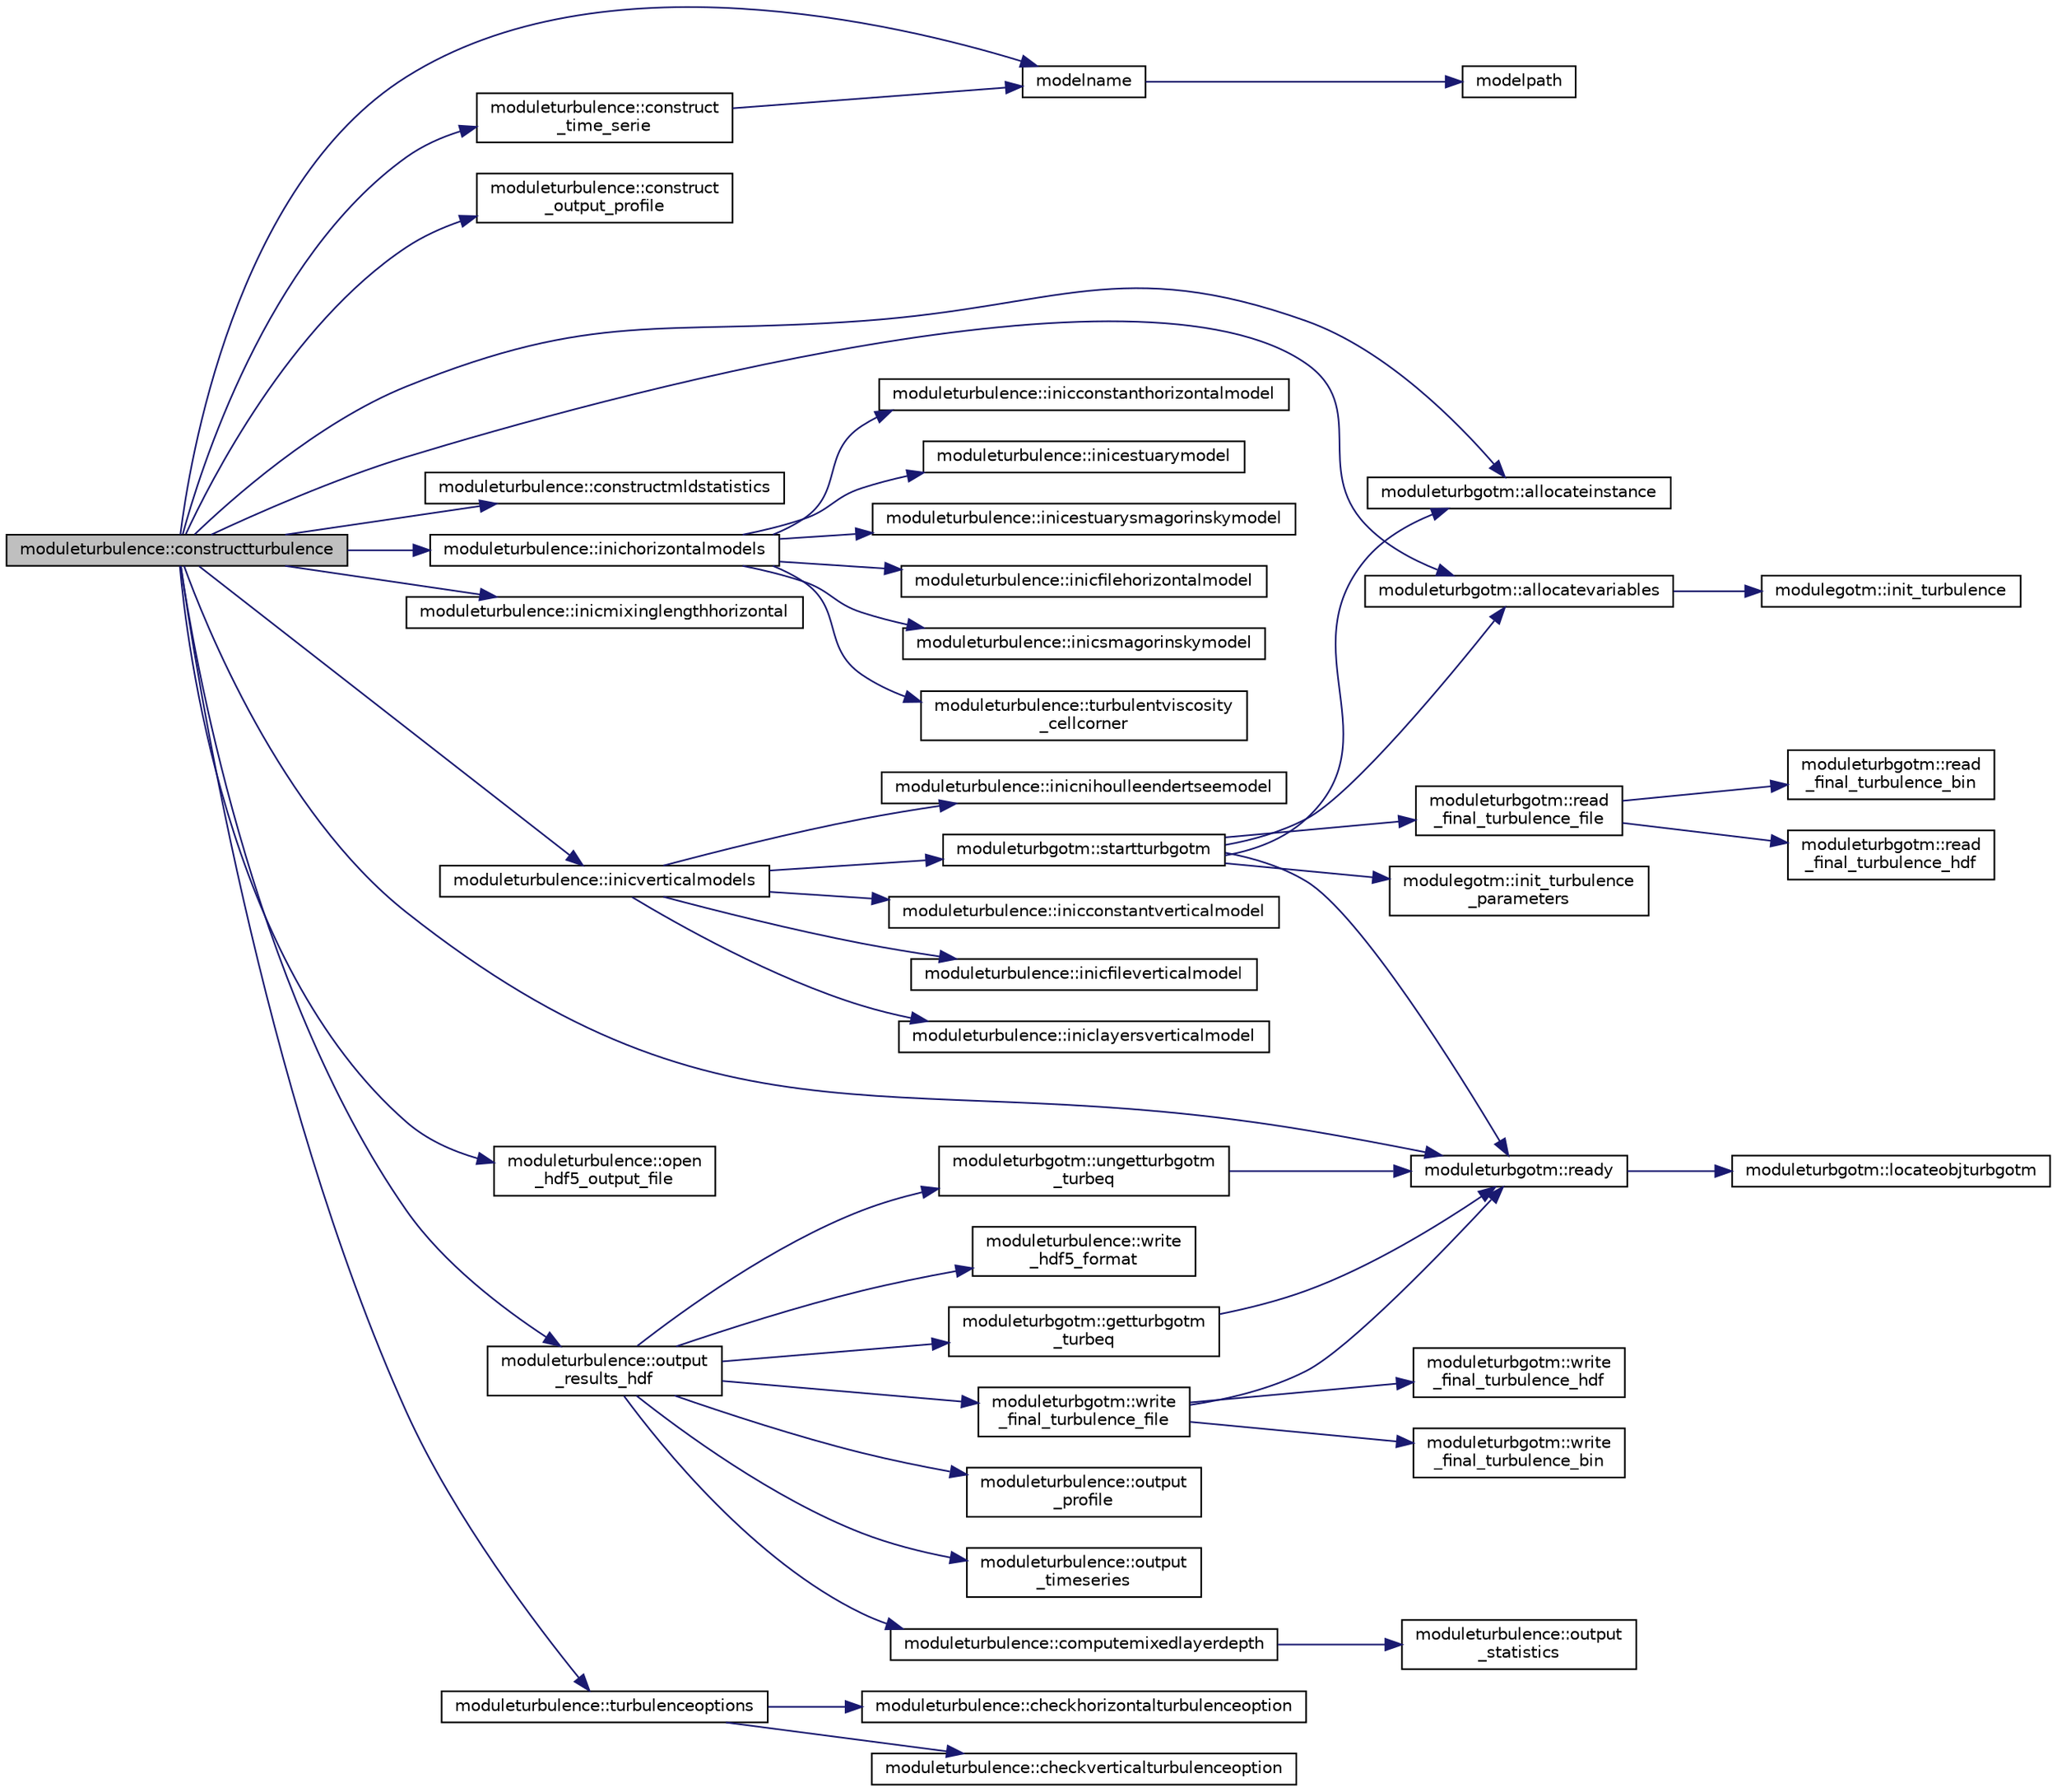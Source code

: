 digraph "moduleturbulence::constructturbulence"
{
 // LATEX_PDF_SIZE
  edge [fontname="Helvetica",fontsize="10",labelfontname="Helvetica",labelfontsize="10"];
  node [fontname="Helvetica",fontsize="10",shape=record];
  rankdir="LR";
  Node1 [label="moduleturbulence::constructturbulence",height=0.2,width=0.4,color="black", fillcolor="grey75", style="filled", fontcolor="black",tooltip=" "];
  Node1 -> Node2 [color="midnightblue",fontsize="10",style="solid",fontname="Helvetica"];
  Node2 [label="moduleturbgotm::allocateinstance",height=0.2,width=0.4,color="black", fillcolor="white", style="filled",URL="$namespacemoduleturbgotm.html#a1f367dad0fd7a9dba96b5da89226bfdb",tooltip=" "];
  Node1 -> Node3 [color="midnightblue",fontsize="10",style="solid",fontname="Helvetica"];
  Node3 [label="moduleturbgotm::allocatevariables",height=0.2,width=0.4,color="black", fillcolor="white", style="filled",URL="$namespacemoduleturbgotm.html#ad863a5918db79e19552388fff6750b22",tooltip=" "];
  Node3 -> Node4 [color="midnightblue",fontsize="10",style="solid",fontname="Helvetica"];
  Node4 [label="modulegotm::init_turbulence",height=0.2,width=0.4,color="black", fillcolor="white", style="filled",URL="$namespacemodulegotm.html#a2bcdea4da65e0575591794282ca6ba41",tooltip=" "];
  Node1 -> Node5 [color="midnightblue",fontsize="10",style="solid",fontname="Helvetica"];
  Node5 [label="moduleturbulence::construct\l_output_profile",height=0.2,width=0.4,color="black", fillcolor="white", style="filled",URL="$namespacemoduleturbulence.html#a4e5f190dd7da54cb916c8956e331e54c",tooltip=" "];
  Node1 -> Node6 [color="midnightblue",fontsize="10",style="solid",fontname="Helvetica"];
  Node6 [label="moduleturbulence::construct\l_time_serie",height=0.2,width=0.4,color="black", fillcolor="white", style="filled",URL="$namespacemoduleturbulence.html#abb6ebc59b95b0d9ec2ec468d7ab4b43a",tooltip=" "];
  Node6 -> Node7 [color="midnightblue",fontsize="10",style="solid",fontname="Helvetica"];
  Node7 [label="modelname",height=0.2,width=0.4,color="black", fillcolor="white", style="filled",URL="$_main_8_f90.html#af0ae0b978e6573bc461573aa66062e83",tooltip=" "];
  Node7 -> Node8 [color="midnightblue",fontsize="10",style="solid",fontname="Helvetica"];
  Node8 [label="modelpath",height=0.2,width=0.4,color="black", fillcolor="white", style="filled",URL="$_main_8_f90.html#ada5b220b45dcba73a75264dcde43e3bd",tooltip=" "];
  Node1 -> Node9 [color="midnightblue",fontsize="10",style="solid",fontname="Helvetica"];
  Node9 [label="moduleturbulence::constructmldstatistics",height=0.2,width=0.4,color="black", fillcolor="white", style="filled",URL="$namespacemoduleturbulence.html#a5e493c3242c2ad7a0f5df2178a37aa3b",tooltip=" "];
  Node1 -> Node10 [color="midnightblue",fontsize="10",style="solid",fontname="Helvetica"];
  Node10 [label="moduleturbulence::inichorizontalmodels",height=0.2,width=0.4,color="black", fillcolor="white", style="filled",URL="$namespacemoduleturbulence.html#a7d9753f3c1a5db2dfb55d80111926a99",tooltip=" "];
  Node10 -> Node11 [color="midnightblue",fontsize="10",style="solid",fontname="Helvetica"];
  Node11 [label="moduleturbulence::inicconstanthorizontalmodel",height=0.2,width=0.4,color="black", fillcolor="white", style="filled",URL="$namespacemoduleturbulence.html#a1d7775ffdad42a39e0e66a78b56f8faf",tooltip=" "];
  Node10 -> Node12 [color="midnightblue",fontsize="10",style="solid",fontname="Helvetica"];
  Node12 [label="moduleturbulence::inicestuarymodel",height=0.2,width=0.4,color="black", fillcolor="white", style="filled",URL="$namespacemoduleturbulence.html#ad65bc066b505edcac467325fc067aa87",tooltip=" "];
  Node10 -> Node13 [color="midnightblue",fontsize="10",style="solid",fontname="Helvetica"];
  Node13 [label="moduleturbulence::inicestuarysmagorinskymodel",height=0.2,width=0.4,color="black", fillcolor="white", style="filled",URL="$namespacemoduleturbulence.html#a7dcc612b541b2355f6ee7df80ef63634",tooltip=" "];
  Node10 -> Node14 [color="midnightblue",fontsize="10",style="solid",fontname="Helvetica"];
  Node14 [label="moduleturbulence::inicfilehorizontalmodel",height=0.2,width=0.4,color="black", fillcolor="white", style="filled",URL="$namespacemoduleturbulence.html#af876648dc22afb9f49305a2d9c2f1be4",tooltip=" "];
  Node10 -> Node15 [color="midnightblue",fontsize="10",style="solid",fontname="Helvetica"];
  Node15 [label="moduleturbulence::inicsmagorinskymodel",height=0.2,width=0.4,color="black", fillcolor="white", style="filled",URL="$namespacemoduleturbulence.html#a3ccb54fdbe649b382ed14de6135fd7b9",tooltip=" "];
  Node10 -> Node16 [color="midnightblue",fontsize="10",style="solid",fontname="Helvetica"];
  Node16 [label="moduleturbulence::turbulentviscosity\l_cellcorner",height=0.2,width=0.4,color="black", fillcolor="white", style="filled",URL="$namespacemoduleturbulence.html#ab7894e5b2120544a23a97a5dec146823",tooltip=" "];
  Node1 -> Node17 [color="midnightblue",fontsize="10",style="solid",fontname="Helvetica"];
  Node17 [label="moduleturbulence::inicmixinglengthhorizontal",height=0.2,width=0.4,color="black", fillcolor="white", style="filled",URL="$namespacemoduleturbulence.html#af1c597f7f366a455e6e36dbc70ea56b6",tooltip=" "];
  Node1 -> Node18 [color="midnightblue",fontsize="10",style="solid",fontname="Helvetica"];
  Node18 [label="moduleturbulence::inicverticalmodels",height=0.2,width=0.4,color="black", fillcolor="white", style="filled",URL="$namespacemoduleturbulence.html#a676ecd9b2dc8e4fd2506801b206e0fdc",tooltip=" "];
  Node18 -> Node19 [color="midnightblue",fontsize="10",style="solid",fontname="Helvetica"];
  Node19 [label="moduleturbulence::inicconstantverticalmodel",height=0.2,width=0.4,color="black", fillcolor="white", style="filled",URL="$namespacemoduleturbulence.html#a2cecb8eb2b3e94ef70af30650d368ef8",tooltip=" "];
  Node18 -> Node20 [color="midnightblue",fontsize="10",style="solid",fontname="Helvetica"];
  Node20 [label="moduleturbulence::inicfileverticalmodel",height=0.2,width=0.4,color="black", fillcolor="white", style="filled",URL="$namespacemoduleturbulence.html#abccdbd06f5d7520144dadb5297887cfb",tooltip=" "];
  Node18 -> Node21 [color="midnightblue",fontsize="10",style="solid",fontname="Helvetica"];
  Node21 [label="moduleturbulence::iniclayersverticalmodel",height=0.2,width=0.4,color="black", fillcolor="white", style="filled",URL="$namespacemoduleturbulence.html#af52d9bce4123a146f0b750fab46833ee",tooltip=" "];
  Node18 -> Node22 [color="midnightblue",fontsize="10",style="solid",fontname="Helvetica"];
  Node22 [label="moduleturbulence::inicnihoulleendertseemodel",height=0.2,width=0.4,color="black", fillcolor="white", style="filled",URL="$namespacemoduleturbulence.html#a59fa0936c4e079b4094b7b50f09a8092",tooltip=" "];
  Node18 -> Node23 [color="midnightblue",fontsize="10",style="solid",fontname="Helvetica"];
  Node23 [label="moduleturbgotm::startturbgotm",height=0.2,width=0.4,color="black", fillcolor="white", style="filled",URL="$namespacemoduleturbgotm.html#afec05d1f2478d9567072668933a062af",tooltip=" "];
  Node23 -> Node2 [color="midnightblue",fontsize="10",style="solid",fontname="Helvetica"];
  Node23 -> Node3 [color="midnightblue",fontsize="10",style="solid",fontname="Helvetica"];
  Node23 -> Node24 [color="midnightblue",fontsize="10",style="solid",fontname="Helvetica"];
  Node24 [label="modulegotm::init_turbulence\l_parameters",height=0.2,width=0.4,color="black", fillcolor="white", style="filled",URL="$namespacemodulegotm.html#a88820406e3c80bbfc120dbf96b66424b",tooltip=" "];
  Node23 -> Node25 [color="midnightblue",fontsize="10",style="solid",fontname="Helvetica"];
  Node25 [label="moduleturbgotm::read\l_final_turbulence_file",height=0.2,width=0.4,color="black", fillcolor="white", style="filled",URL="$namespacemoduleturbgotm.html#ab114933503d89cc8e18f4e52c7e97c80",tooltip=" "];
  Node25 -> Node26 [color="midnightblue",fontsize="10",style="solid",fontname="Helvetica"];
  Node26 [label="moduleturbgotm::read\l_final_turbulence_bin",height=0.2,width=0.4,color="black", fillcolor="white", style="filled",URL="$namespacemoduleturbgotm.html#ad942836f5c266b4ce7d03ca96fdf696a",tooltip=" "];
  Node25 -> Node27 [color="midnightblue",fontsize="10",style="solid",fontname="Helvetica"];
  Node27 [label="moduleturbgotm::read\l_final_turbulence_hdf",height=0.2,width=0.4,color="black", fillcolor="white", style="filled",URL="$namespacemoduleturbgotm.html#aab5687675acff67809fd0f43e6323cd8",tooltip=" "];
  Node23 -> Node28 [color="midnightblue",fontsize="10",style="solid",fontname="Helvetica"];
  Node28 [label="moduleturbgotm::ready",height=0.2,width=0.4,color="black", fillcolor="white", style="filled",URL="$namespacemoduleturbgotm.html#a8b59a232d6c61837f14e169cef43d695",tooltip=" "];
  Node28 -> Node29 [color="midnightblue",fontsize="10",style="solid",fontname="Helvetica"];
  Node29 [label="moduleturbgotm::locateobjturbgotm",height=0.2,width=0.4,color="black", fillcolor="white", style="filled",URL="$namespacemoduleturbgotm.html#a2445ccc2c59cf2ae892fd78dda123a3d",tooltip=" "];
  Node1 -> Node7 [color="midnightblue",fontsize="10",style="solid",fontname="Helvetica"];
  Node1 -> Node30 [color="midnightblue",fontsize="10",style="solid",fontname="Helvetica"];
  Node30 [label="moduleturbulence::open\l_hdf5_output_file",height=0.2,width=0.4,color="black", fillcolor="white", style="filled",URL="$namespacemoduleturbulence.html#afa8dd99716d657032435779e03fff106",tooltip=" "];
  Node1 -> Node31 [color="midnightblue",fontsize="10",style="solid",fontname="Helvetica"];
  Node31 [label="moduleturbulence::output\l_results_hdf",height=0.2,width=0.4,color="black", fillcolor="white", style="filled",URL="$namespacemoduleturbulence.html#a3366379c368e20e48c460dff1f7585d8",tooltip=" "];
  Node31 -> Node32 [color="midnightblue",fontsize="10",style="solid",fontname="Helvetica"];
  Node32 [label="moduleturbulence::computemixedlayerdepth",height=0.2,width=0.4,color="black", fillcolor="white", style="filled",URL="$namespacemoduleturbulence.html#ad38c50749e5db481714069b7e366c4e7",tooltip=" "];
  Node32 -> Node33 [color="midnightblue",fontsize="10",style="solid",fontname="Helvetica"];
  Node33 [label="moduleturbulence::output\l_statistics",height=0.2,width=0.4,color="black", fillcolor="white", style="filled",URL="$namespacemoduleturbulence.html#a217345ed46e74ae2c1880a07108c9487",tooltip=" "];
  Node31 -> Node34 [color="midnightblue",fontsize="10",style="solid",fontname="Helvetica"];
  Node34 [label="moduleturbgotm::getturbgotm\l_turbeq",height=0.2,width=0.4,color="black", fillcolor="white", style="filled",URL="$namespacemoduleturbgotm.html#a087db16b86a3a5c9670ca783b6075e65",tooltip=" "];
  Node34 -> Node28 [color="midnightblue",fontsize="10",style="solid",fontname="Helvetica"];
  Node31 -> Node35 [color="midnightblue",fontsize="10",style="solid",fontname="Helvetica"];
  Node35 [label="moduleturbulence::output\l_profile",height=0.2,width=0.4,color="black", fillcolor="white", style="filled",URL="$namespacemoduleturbulence.html#a72996c619e984f58e135b17214de8718",tooltip=" "];
  Node31 -> Node36 [color="midnightblue",fontsize="10",style="solid",fontname="Helvetica"];
  Node36 [label="moduleturbulence::output\l_timeseries",height=0.2,width=0.4,color="black", fillcolor="white", style="filled",URL="$namespacemoduleturbulence.html#ad434d19fe537a51091b39515c951a2a3",tooltip=" "];
  Node31 -> Node37 [color="midnightblue",fontsize="10",style="solid",fontname="Helvetica"];
  Node37 [label="moduleturbgotm::ungetturbgotm\l_turbeq",height=0.2,width=0.4,color="black", fillcolor="white", style="filled",URL="$namespacemoduleturbgotm.html#a4858630313fbbb17b65257d59f9e67ca",tooltip=" "];
  Node37 -> Node28 [color="midnightblue",fontsize="10",style="solid",fontname="Helvetica"];
  Node31 -> Node38 [color="midnightblue",fontsize="10",style="solid",fontname="Helvetica"];
  Node38 [label="moduleturbgotm::write\l_final_turbulence_file",height=0.2,width=0.4,color="black", fillcolor="white", style="filled",URL="$namespacemoduleturbgotm.html#a01feda969236095bbd86a65a94f4e37c",tooltip=" "];
  Node38 -> Node28 [color="midnightblue",fontsize="10",style="solid",fontname="Helvetica"];
  Node38 -> Node39 [color="midnightblue",fontsize="10",style="solid",fontname="Helvetica"];
  Node39 [label="moduleturbgotm::write\l_final_turbulence_bin",height=0.2,width=0.4,color="black", fillcolor="white", style="filled",URL="$namespacemoduleturbgotm.html#a471003d8ec76b83e26d91b8ed4815546",tooltip=" "];
  Node38 -> Node40 [color="midnightblue",fontsize="10",style="solid",fontname="Helvetica"];
  Node40 [label="moduleturbgotm::write\l_final_turbulence_hdf",height=0.2,width=0.4,color="black", fillcolor="white", style="filled",URL="$namespacemoduleturbgotm.html#afdd63df0733f254a488fb73b240eb944",tooltip=" "];
  Node31 -> Node41 [color="midnightblue",fontsize="10",style="solid",fontname="Helvetica"];
  Node41 [label="moduleturbulence::write\l_hdf5_format",height=0.2,width=0.4,color="black", fillcolor="white", style="filled",URL="$namespacemoduleturbulence.html#a256cd0709bb85cc0f9cd463e00938709",tooltip=" "];
  Node1 -> Node28 [color="midnightblue",fontsize="10",style="solid",fontname="Helvetica"];
  Node1 -> Node42 [color="midnightblue",fontsize="10",style="solid",fontname="Helvetica"];
  Node42 [label="moduleturbulence::turbulenceoptions",height=0.2,width=0.4,color="black", fillcolor="white", style="filled",URL="$namespacemoduleturbulence.html#ad051a97467f11a69e59b2a477e516ba9",tooltip=" "];
  Node42 -> Node43 [color="midnightblue",fontsize="10",style="solid",fontname="Helvetica"];
  Node43 [label="moduleturbulence::checkhorizontalturbulenceoption",height=0.2,width=0.4,color="black", fillcolor="white", style="filled",URL="$namespacemoduleturbulence.html#a2df9458a1ab29d4f5f3fd747ded725b4",tooltip=" "];
  Node42 -> Node44 [color="midnightblue",fontsize="10",style="solid",fontname="Helvetica"];
  Node44 [label="moduleturbulence::checkverticalturbulenceoption",height=0.2,width=0.4,color="black", fillcolor="white", style="filled",URL="$namespacemoduleturbulence.html#ad670a65f522fc5db35f455468f147913",tooltip=" "];
}
